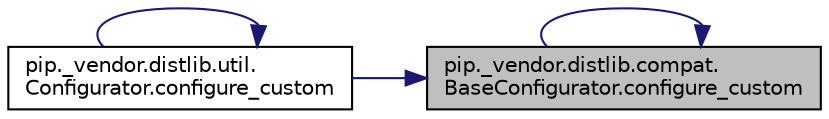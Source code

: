 digraph "pip._vendor.distlib.compat.BaseConfigurator.configure_custom"
{
 // LATEX_PDF_SIZE
  edge [fontname="Helvetica",fontsize="10",labelfontname="Helvetica",labelfontsize="10"];
  node [fontname="Helvetica",fontsize="10",shape=record];
  rankdir="RL";
  Node1 [label="pip._vendor.distlib.compat.\lBaseConfigurator.configure_custom",height=0.2,width=0.4,color="black", fillcolor="grey75", style="filled", fontcolor="black",tooltip=" "];
  Node1 -> Node1 [dir="back",color="midnightblue",fontsize="10",style="solid",fontname="Helvetica"];
  Node1 -> Node2 [dir="back",color="midnightblue",fontsize="10",style="solid",fontname="Helvetica"];
  Node2 [label="pip._vendor.distlib.util.\lConfigurator.configure_custom",height=0.2,width=0.4,color="black", fillcolor="white", style="filled",URL="$db/d94/classpip_1_1__vendor_1_1distlib_1_1util_1_1_configurator.html#a0d009327a85c6a6843254c1f00907b99",tooltip=" "];
  Node2 -> Node2 [dir="back",color="midnightblue",fontsize="10",style="solid",fontname="Helvetica"];
}
